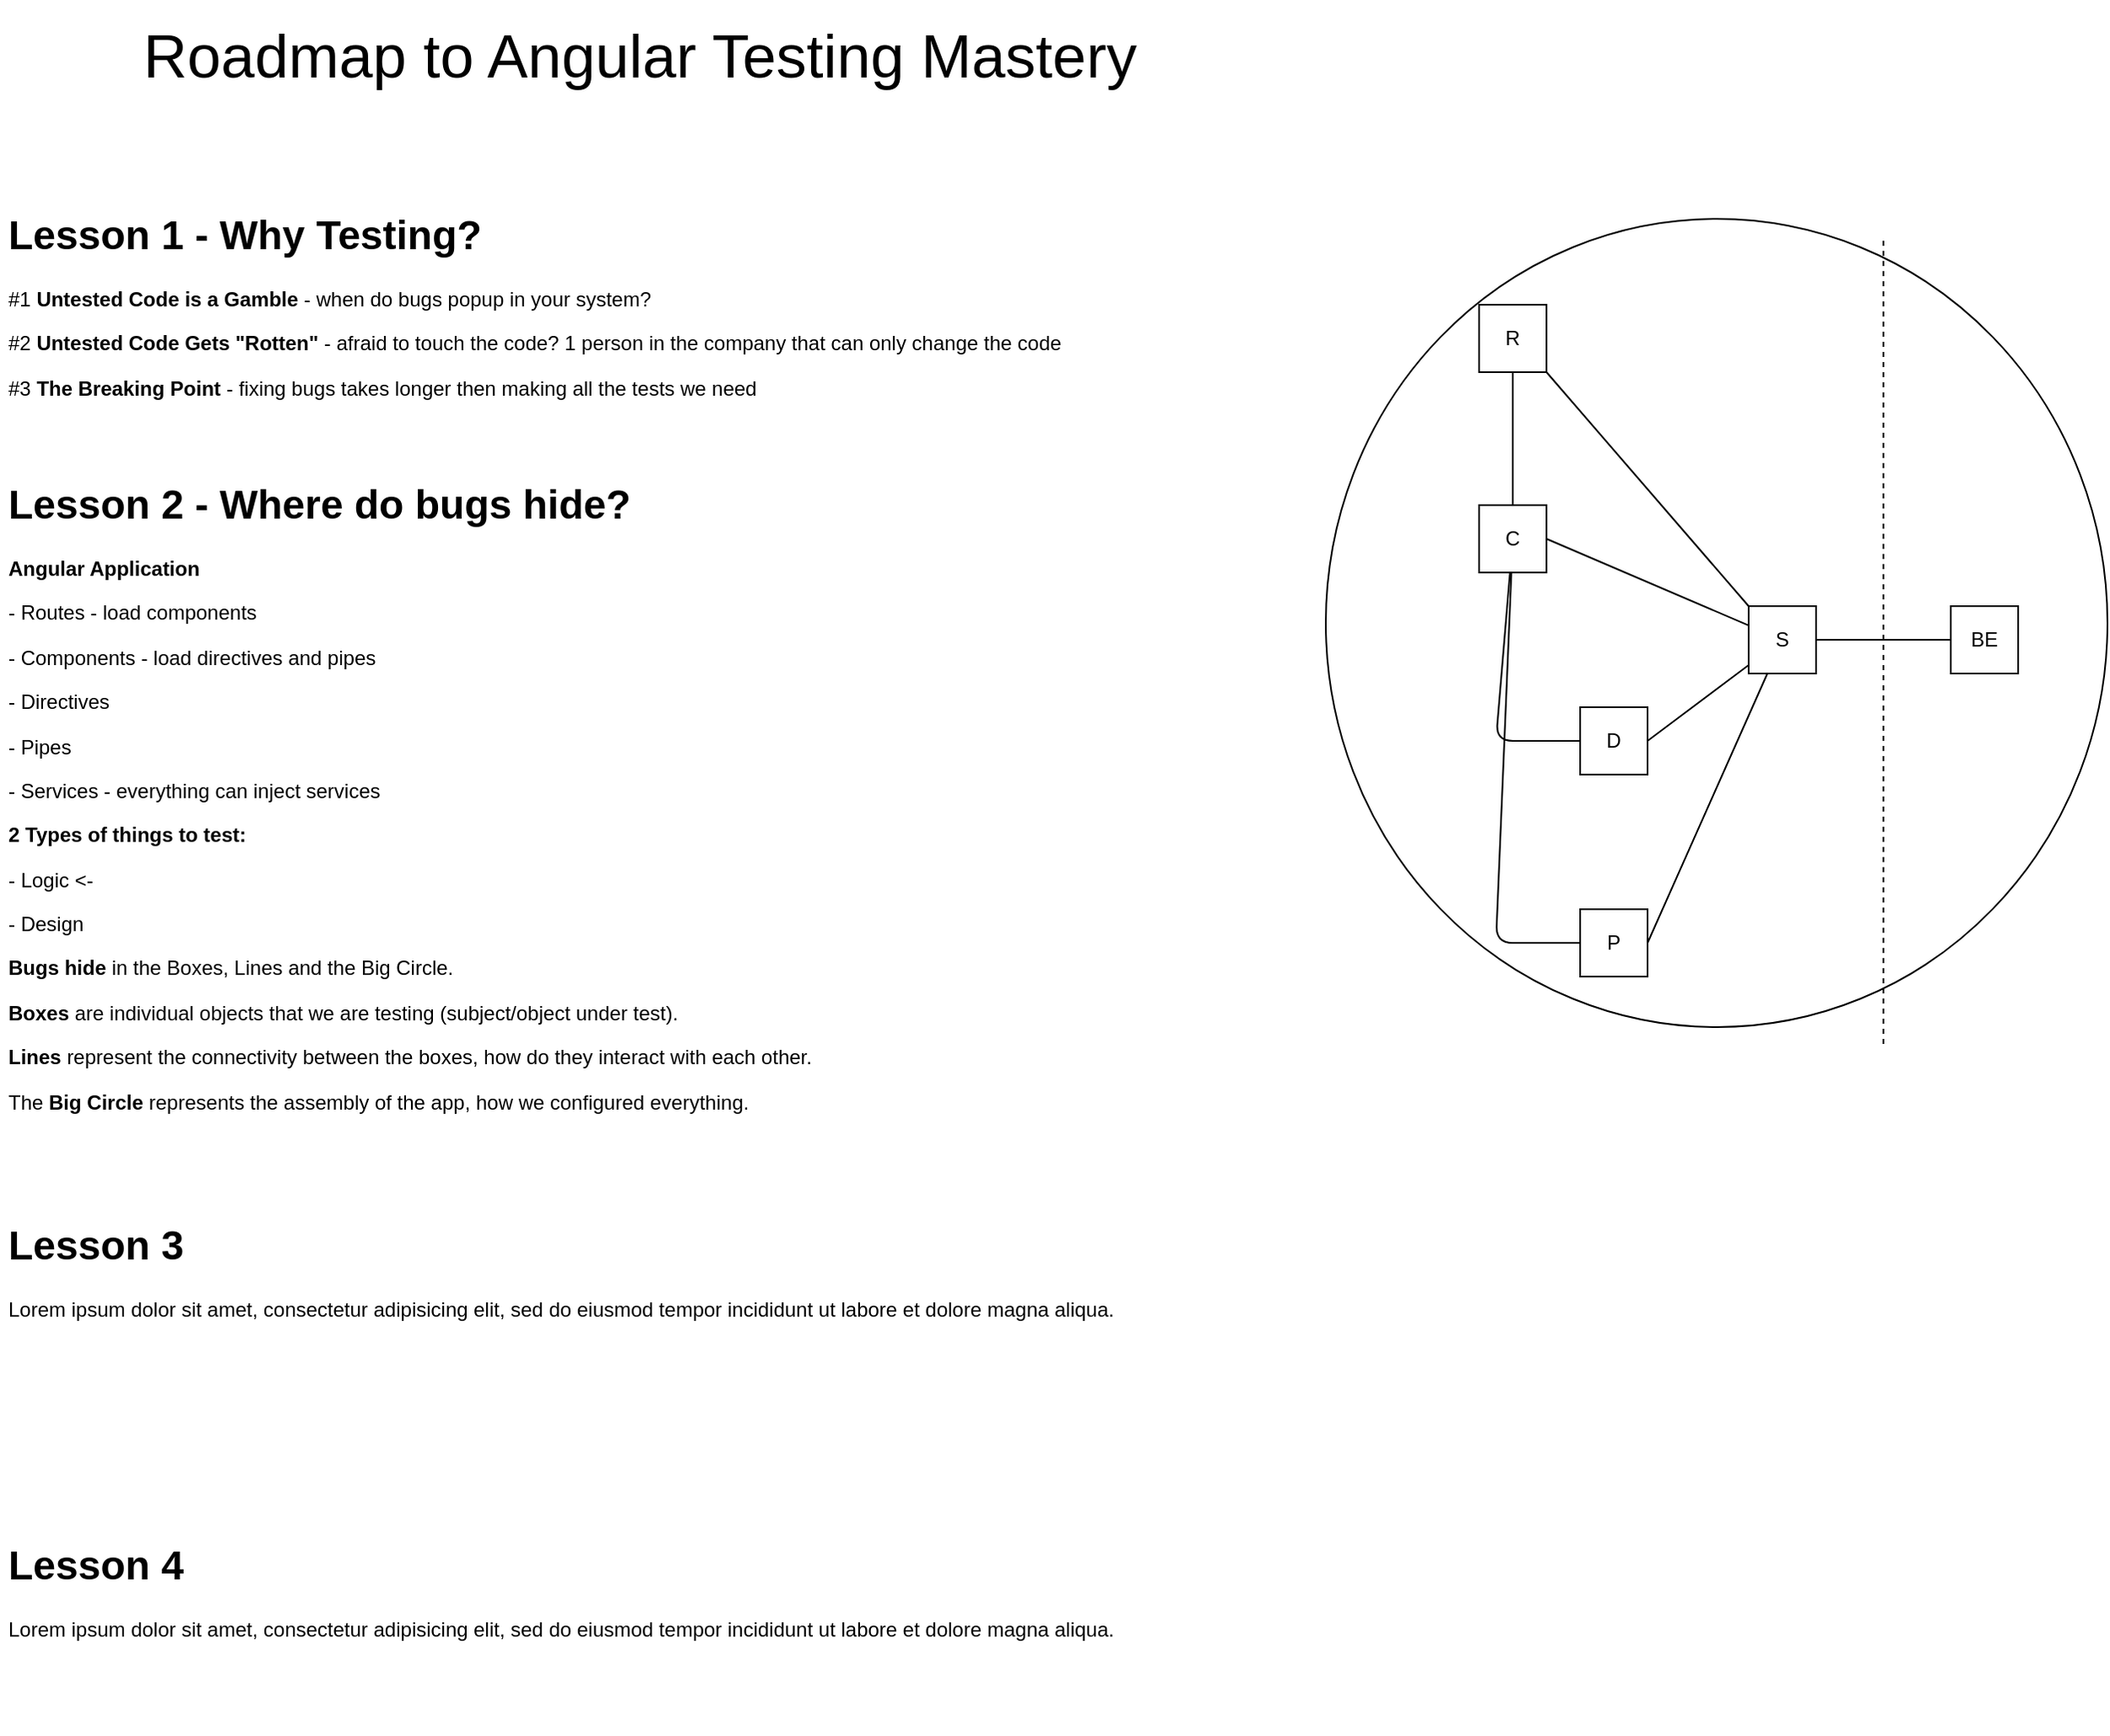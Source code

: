 <mxfile version="13.7.8" type="github">
  <diagram id="vilp62zk9X8BYbx7Whbz" name="Page-1">
    <mxGraphModel dx="1278" dy="548" grid="1" gridSize="10" guides="1" tooltips="1" connect="1" arrows="1" fold="1" page="1" pageScale="1" pageWidth="827" pageHeight="1169" math="0" shadow="0">
      <root>
        <mxCell id="0" />
        <mxCell id="1" parent="0" />
        <mxCell id="bsP4YLUhBeUWoqfiTBNK-35" value="&lt;div&gt;&lt;font style=&quot;font-size: 36px&quot;&gt;Roadmap to Angular Testing Mastery&lt;/font&gt;&lt;/div&gt;&lt;div&gt;&lt;br&gt;&lt;/div&gt;" style="text;html=1;strokeColor=none;fillColor=none;align=center;verticalAlign=middle;whiteSpace=wrap;rounded=0;" vertex="1" parent="1">
          <mxGeometry x="40" width="760" height="80" as="geometry" />
        </mxCell>
        <mxCell id="bsP4YLUhBeUWoqfiTBNK-36" value="" style="group" vertex="1" connectable="0" parent="1">
          <mxGeometry x="827" y="120" width="464" height="500" as="geometry" />
        </mxCell>
        <mxCell id="bsP4YLUhBeUWoqfiTBNK-29" value="" style="ellipse;whiteSpace=wrap;html=1;fillColor=none;" vertex="1" parent="bsP4YLUhBeUWoqfiTBNK-36">
          <mxGeometry y="10" width="464" height="480" as="geometry" />
        </mxCell>
        <mxCell id="bsP4YLUhBeUWoqfiTBNK-1" value="R" style="rounded=0;whiteSpace=wrap;html=1;" vertex="1" parent="bsP4YLUhBeUWoqfiTBNK-36">
          <mxGeometry x="91" y="61" width="40" height="40" as="geometry" />
        </mxCell>
        <mxCell id="bsP4YLUhBeUWoqfiTBNK-3" value="C" style="rounded=0;whiteSpace=wrap;html=1;" vertex="1" parent="bsP4YLUhBeUWoqfiTBNK-36">
          <mxGeometry x="91" y="180" width="40" height="40" as="geometry" />
        </mxCell>
        <mxCell id="bsP4YLUhBeUWoqfiTBNK-20" style="edgeStyle=none;orthogonalLoop=1;jettySize=auto;html=1;entryX=0.5;entryY=0;entryDx=0;entryDy=0;endArrow=none;" edge="1" parent="bsP4YLUhBeUWoqfiTBNK-36" source="bsP4YLUhBeUWoqfiTBNK-1" target="bsP4YLUhBeUWoqfiTBNK-3">
          <mxGeometry relative="1" as="geometry" />
        </mxCell>
        <mxCell id="bsP4YLUhBeUWoqfiTBNK-5" value="D" style="rounded=0;whiteSpace=wrap;html=1;" vertex="1" parent="bsP4YLUhBeUWoqfiTBNK-36">
          <mxGeometry x="151" y="300" width="40" height="40" as="geometry" />
        </mxCell>
        <mxCell id="bsP4YLUhBeUWoqfiTBNK-21" style="edgeStyle=none;orthogonalLoop=1;jettySize=auto;html=1;entryX=0;entryY=0.5;entryDx=0;entryDy=0;endArrow=none;" edge="1" parent="bsP4YLUhBeUWoqfiTBNK-36" source="bsP4YLUhBeUWoqfiTBNK-3" target="bsP4YLUhBeUWoqfiTBNK-5">
          <mxGeometry relative="1" as="geometry">
            <Array as="points">
              <mxPoint x="101" y="320" />
            </Array>
          </mxGeometry>
        </mxCell>
        <mxCell id="bsP4YLUhBeUWoqfiTBNK-8" value="P" style="rounded=0;whiteSpace=wrap;html=1;" vertex="1" parent="bsP4YLUhBeUWoqfiTBNK-36">
          <mxGeometry x="151" y="420" width="40" height="40" as="geometry" />
        </mxCell>
        <mxCell id="bsP4YLUhBeUWoqfiTBNK-22" style="edgeStyle=none;orthogonalLoop=1;jettySize=auto;html=1;entryX=0;entryY=0.5;entryDx=0;entryDy=0;endArrow=none;" edge="1" parent="bsP4YLUhBeUWoqfiTBNK-36" source="bsP4YLUhBeUWoqfiTBNK-3" target="bsP4YLUhBeUWoqfiTBNK-8">
          <mxGeometry relative="1" as="geometry">
            <Array as="points">
              <mxPoint x="101" y="440" />
            </Array>
          </mxGeometry>
        </mxCell>
        <mxCell id="bsP4YLUhBeUWoqfiTBNK-19" style="edgeStyle=none;orthogonalLoop=1;jettySize=auto;html=1;entryX=1;entryY=0.5;entryDx=0;entryDy=0;endArrow=none;" edge="1" parent="bsP4YLUhBeUWoqfiTBNK-36" source="bsP4YLUhBeUWoqfiTBNK-10" target="bsP4YLUhBeUWoqfiTBNK-3">
          <mxGeometry relative="1" as="geometry" />
        </mxCell>
        <mxCell id="bsP4YLUhBeUWoqfiTBNK-23" style="edgeStyle=none;orthogonalLoop=1;jettySize=auto;html=1;entryX=1;entryY=0.5;entryDx=0;entryDy=0;endArrow=none;" edge="1" parent="bsP4YLUhBeUWoqfiTBNK-36" source="bsP4YLUhBeUWoqfiTBNK-10" target="bsP4YLUhBeUWoqfiTBNK-5">
          <mxGeometry relative="1" as="geometry" />
        </mxCell>
        <mxCell id="bsP4YLUhBeUWoqfiTBNK-24" style="edgeStyle=none;orthogonalLoop=1;jettySize=auto;html=1;entryX=1;entryY=0.5;entryDx=0;entryDy=0;endArrow=none;" edge="1" parent="bsP4YLUhBeUWoqfiTBNK-36" source="bsP4YLUhBeUWoqfiTBNK-10" target="bsP4YLUhBeUWoqfiTBNK-8">
          <mxGeometry relative="1" as="geometry" />
        </mxCell>
        <mxCell id="bsP4YLUhBeUWoqfiTBNK-10" value="S" style="rounded=0;whiteSpace=wrap;html=1;" vertex="1" parent="bsP4YLUhBeUWoqfiTBNK-36">
          <mxGeometry x="251" y="240" width="40" height="40" as="geometry" />
        </mxCell>
        <mxCell id="bsP4YLUhBeUWoqfiTBNK-18" value="" style="endArrow=none;html=1;exitX=1;exitY=1;exitDx=0;exitDy=0;entryX=0;entryY=0;entryDx=0;entryDy=0;" edge="1" parent="bsP4YLUhBeUWoqfiTBNK-36" source="bsP4YLUhBeUWoqfiTBNK-1" target="bsP4YLUhBeUWoqfiTBNK-10">
          <mxGeometry width="50" height="50" relative="1" as="geometry">
            <mxPoint x="211" y="120" as="sourcePoint" />
            <mxPoint x="261" y="70" as="targetPoint" />
          </mxGeometry>
        </mxCell>
        <mxCell id="bsP4YLUhBeUWoqfiTBNK-26" style="edgeStyle=none;orthogonalLoop=1;jettySize=auto;html=1;entryX=1;entryY=0.5;entryDx=0;entryDy=0;endArrow=none;" edge="1" parent="bsP4YLUhBeUWoqfiTBNK-36" source="bsP4YLUhBeUWoqfiTBNK-25" target="bsP4YLUhBeUWoqfiTBNK-10">
          <mxGeometry relative="1" as="geometry" />
        </mxCell>
        <mxCell id="bsP4YLUhBeUWoqfiTBNK-25" value="BE" style="rounded=0;whiteSpace=wrap;html=1;" vertex="1" parent="bsP4YLUhBeUWoqfiTBNK-36">
          <mxGeometry x="371" y="240" width="40" height="40" as="geometry" />
        </mxCell>
        <mxCell id="bsP4YLUhBeUWoqfiTBNK-27" value="" style="endArrow=none;dashed=1;html=1;" edge="1" parent="bsP4YLUhBeUWoqfiTBNK-36">
          <mxGeometry width="50" height="50" relative="1" as="geometry">
            <mxPoint x="331" y="500" as="sourcePoint" />
            <mxPoint x="331" y="20" as="targetPoint" />
          </mxGeometry>
        </mxCell>
        <mxCell id="bsP4YLUhBeUWoqfiTBNK-30" value="" style="shape=image;html=1;verticalAlign=top;verticalLabelPosition=bottom;labelBackgroundColor=#ffffff;imageAspect=0;aspect=fixed;image=https://cdn0.iconfinder.com/data/icons/google-material-design-3-0/48/ic_bug_report_48px-128.png;fillColor=#FF0000;strokeColor=#FF0000;" vertex="1" parent="bsP4YLUhBeUWoqfiTBNK-36">
          <mxGeometry x="181" y="154" width="20" height="20" as="geometry" />
        </mxCell>
        <mxCell id="bsP4YLUhBeUWoqfiTBNK-31" value="" style="shape=image;html=1;verticalAlign=top;verticalLabelPosition=bottom;labelBackgroundColor=#ffffff;imageAspect=0;aspect=fixed;image=https://cdn0.iconfinder.com/data/icons/google-material-design-3-0/48/ic_bug_report_48px-128.png;fillColor=#FF0000;strokeColor=#FF0000;" vertex="1" parent="bsP4YLUhBeUWoqfiTBNK-36">
          <mxGeometry x="120" y="71" width="20" height="20" as="geometry" />
        </mxCell>
        <mxCell id="bsP4YLUhBeUWoqfiTBNK-32" value="" style="shape=image;html=1;verticalAlign=top;verticalLabelPosition=bottom;labelBackgroundColor=#ffffff;imageAspect=0;aspect=fixed;image=https://cdn0.iconfinder.com/data/icons/google-material-design-3-0/48/ic_bug_report_48px-128.png;fillColor=#FF0000;strokeColor=#FF0000;" vertex="1" parent="bsP4YLUhBeUWoqfiTBNK-36">
          <mxGeometry x="161" width="20" height="20" as="geometry" />
        </mxCell>
        <mxCell id="bsP4YLUhBeUWoqfiTBNK-38" value="&lt;h1&gt;Lesson 3&lt;/h1&gt;&lt;p&gt;Lorem ipsum dolor sit amet, consectetur adipisicing elit, sed do eiusmod tempor incididunt ut labore et dolore magna aliqua.&lt;/p&gt;" style="text;html=1;strokeColor=none;fillColor=none;spacing=5;spacingTop=-20;whiteSpace=wrap;overflow=hidden;rounded=0;" vertex="1" parent="1">
          <mxGeometry x="40" y="720" width="720" height="150" as="geometry" />
        </mxCell>
        <mxCell id="bsP4YLUhBeUWoqfiTBNK-39" value="&lt;h1&gt;Lesson 4&lt;/h1&gt;&lt;p&gt;Lorem ipsum dolor sit amet, consectetur adipisicing elit, sed do eiusmod tempor incididunt ut labore et dolore magna aliqua.&lt;/p&gt;" style="text;html=1;strokeColor=none;fillColor=none;spacing=5;spacingTop=-20;whiteSpace=wrap;overflow=hidden;rounded=0;" vertex="1" parent="1">
          <mxGeometry x="40" y="910" width="720" height="120" as="geometry" />
        </mxCell>
        <mxCell id="bsP4YLUhBeUWoqfiTBNK-40" value="&lt;h1&gt;Lesson 2 - Where do bugs hide?&lt;/h1&gt;&lt;p&gt;&lt;b&gt;Angular Application&lt;/b&gt;&lt;/p&gt;&lt;p&gt;- Routes - load components&lt;/p&gt;&lt;p&gt;- Components - load directives and pipes&lt;/p&gt;&lt;p&gt;- Directives&lt;/p&gt;&lt;p&gt;- Pipes&lt;/p&gt;&lt;p&gt;- Services - everything can inject services&lt;/p&gt;&lt;p&gt;&lt;span&gt;&lt;b&gt;2 Types of things to test:&lt;/b&gt;&lt;/span&gt;&lt;br&gt;&lt;/p&gt;&lt;p&gt;- Logic &amp;lt;-&lt;/p&gt;&lt;p&gt;- Design&lt;/p&gt;&lt;p&gt;&lt;b&gt;Bugs hide&lt;/b&gt;&amp;nbsp;in the Boxes, Lines and the Big Circle.&lt;br&gt;&lt;/p&gt;&lt;p&gt;&lt;b&gt;Boxes&lt;/b&gt; are individual objects that we are testing (subject/object under test).&lt;br&gt;&lt;/p&gt;&lt;p&gt;&lt;b&gt;Lines &lt;/b&gt;represent the connectivity between the boxes, how do they interact with each other.&lt;/p&gt;&lt;p&gt;The &lt;b&gt;Big Circle &lt;/b&gt;represents the assembly of the app, how we configured everything.&lt;/p&gt;" style="text;html=1;strokeColor=none;fillColor=none;spacing=5;spacingTop=-20;whiteSpace=wrap;overflow=hidden;rounded=0;" vertex="1" parent="1">
          <mxGeometry x="40" y="280" width="720" height="400" as="geometry" />
        </mxCell>
        <mxCell id="bsP4YLUhBeUWoqfiTBNK-41" value="&lt;h1&gt;Lesson 1 -&amp;nbsp;Why Testing?&lt;/h1&gt;&lt;p&gt;#1 &lt;b&gt;Untested Code is a Gamble&lt;/b&gt; - when do bugs popup in your system?&lt;/p&gt;&lt;p&gt;#2 &lt;b&gt;Untested Code Gets &quot;Rotten&quot;&lt;/b&gt; - afraid to touch the code? 1 person in the company that can only change the code&lt;/p&gt;&lt;p&gt;#3 &lt;b&gt;The Breaking Point&lt;/b&gt; - fixing bugs takes longer then making all the tests we need&lt;/p&gt;" style="text;html=1;strokeColor=none;fillColor=none;spacing=5;spacingTop=-20;whiteSpace=wrap;overflow=hidden;rounded=0;" vertex="1" parent="1">
          <mxGeometry x="40" y="120" width="720" height="120" as="geometry" />
        </mxCell>
      </root>
    </mxGraphModel>
  </diagram>
</mxfile>
